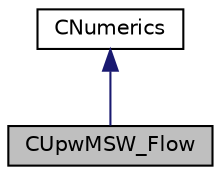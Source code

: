 digraph "CUpwMSW_Flow"
{
 // LATEX_PDF_SIZE
  edge [fontname="Helvetica",fontsize="10",labelfontname="Helvetica",labelfontsize="10"];
  node [fontname="Helvetica",fontsize="10",shape=record];
  Node1 [label="CUpwMSW_Flow",height=0.2,width=0.4,color="black", fillcolor="grey75", style="filled", fontcolor="black",tooltip="Class for solving a flux-vector splitting method by Steger & Warming, modified version."];
  Node2 -> Node1 [dir="back",color="midnightblue",fontsize="10",style="solid",fontname="Helvetica"];
  Node2 [label="CNumerics",height=0.2,width=0.4,color="black", fillcolor="white", style="filled",URL="$classCNumerics.html",tooltip="Class for defining the numerical methods."];
}
